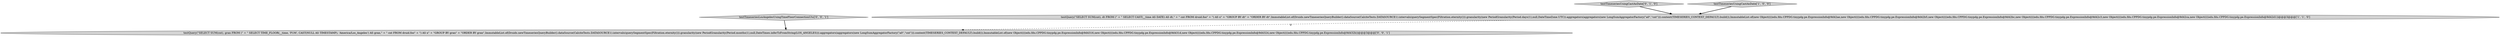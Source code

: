 digraph {
3 [style = filled, label = "testQuery(\"SELECT SUM(cnt), gran FROM (\" + \" SELECT TIME_FLOOR(__time, 'P1M', CAST(NULL AS TIMESTAMP), 'America/Los_Angeles') AS gran,\" + \" cnt FROM druid.foo\" + \") AS x\" + \"GROUP BY gran\" + \"ORDER BY gran\",ImmutableList.of(Druids.newTimeseriesQueryBuilder().dataSource(CalciteTests.DATASOURCE1).intervals(querySegmentSpec(Filtration.eternity())).granularity(new PeriodGranularity(Period.months(1),null,DateTimes.inferTzFromString(LOS_ANGELES))).aggregators(aggregators(new LongSumAggregatorFactory(\"a0\",\"cnt\"))).context(TIMESERIES_CONTEXT_DEFAULT).build()),ImmutableList.of(new Object((((edu.fdu.CPPDG.tinypdg.pe.ExpressionInfo@9d4316,new Object((((edu.fdu.CPPDG.tinypdg.pe.ExpressionInfo@9d431d,new Object((((edu.fdu.CPPDG.tinypdg.pe.ExpressionInfo@9d4324,new Object((((edu.fdu.CPPDG.tinypdg.pe.ExpressionInfo@9d432b))@@@3@@@['0', '0', '1']", fillcolor = lightgray, shape = ellipse image = "AAA0AAABBB3BBB"];
2 [style = filled, label = "testTimeseriesUsingCastAsDate['0', '1', '0']", fillcolor = lightgray, shape = diamond image = "AAA0AAABBB2BBB"];
4 [style = filled, label = "testTimeseriesLosAngelesUsingTimeFloorConnectionUtc['0', '0', '1']", fillcolor = lightgray, shape = diamond image = "AAA0AAABBB3BBB"];
0 [style = filled, label = "testQuery(\"SELECT SUM(cnt), dt FROM (\" + \" SELECT CAST(__time AS DATE) AS dt,\" + \" cnt FROM druid.foo\" + \") AS x\" + \"GROUP BY dt\" + \"ORDER BY dt\",ImmutableList.of(Druids.newTimeseriesQueryBuilder().dataSource(CalciteTests.DATASOURCE1).intervals(querySegmentSpec(Filtration.eternity())).granularity(new PeriodGranularity(Period.days(1),null,DateTimeZone.UTC)).aggregators(aggregators(new LongSumAggregatorFactory(\"a0\",\"cnt\"))).context(TIMESERIES_CONTEXT_DEFAULT).build()),ImmutableList.of(new Object((((edu.fdu.CPPDG.tinypdg.pe.ExpressionInfo@9d42ae,new Object((((edu.fdu.CPPDG.tinypdg.pe.ExpressionInfo@9d42b5,new Object((((edu.fdu.CPPDG.tinypdg.pe.ExpressionInfo@9d42bc,new Object((((edu.fdu.CPPDG.tinypdg.pe.ExpressionInfo@9d42c3,new Object((((edu.fdu.CPPDG.tinypdg.pe.ExpressionInfo@9d42ca,new Object((((edu.fdu.CPPDG.tinypdg.pe.ExpressionInfo@9d42d1))@@@3@@@['1', '1', '0']", fillcolor = lightgray, shape = ellipse image = "AAA0AAABBB1BBB"];
1 [style = filled, label = "testTimeseriesUsingCastAsDate['1', '0', '0']", fillcolor = lightgray, shape = diamond image = "AAA0AAABBB1BBB"];
2->0 [style = bold, label=""];
0->3 [style = dashed, label="0"];
4->3 [style = bold, label=""];
1->0 [style = bold, label=""];
}
